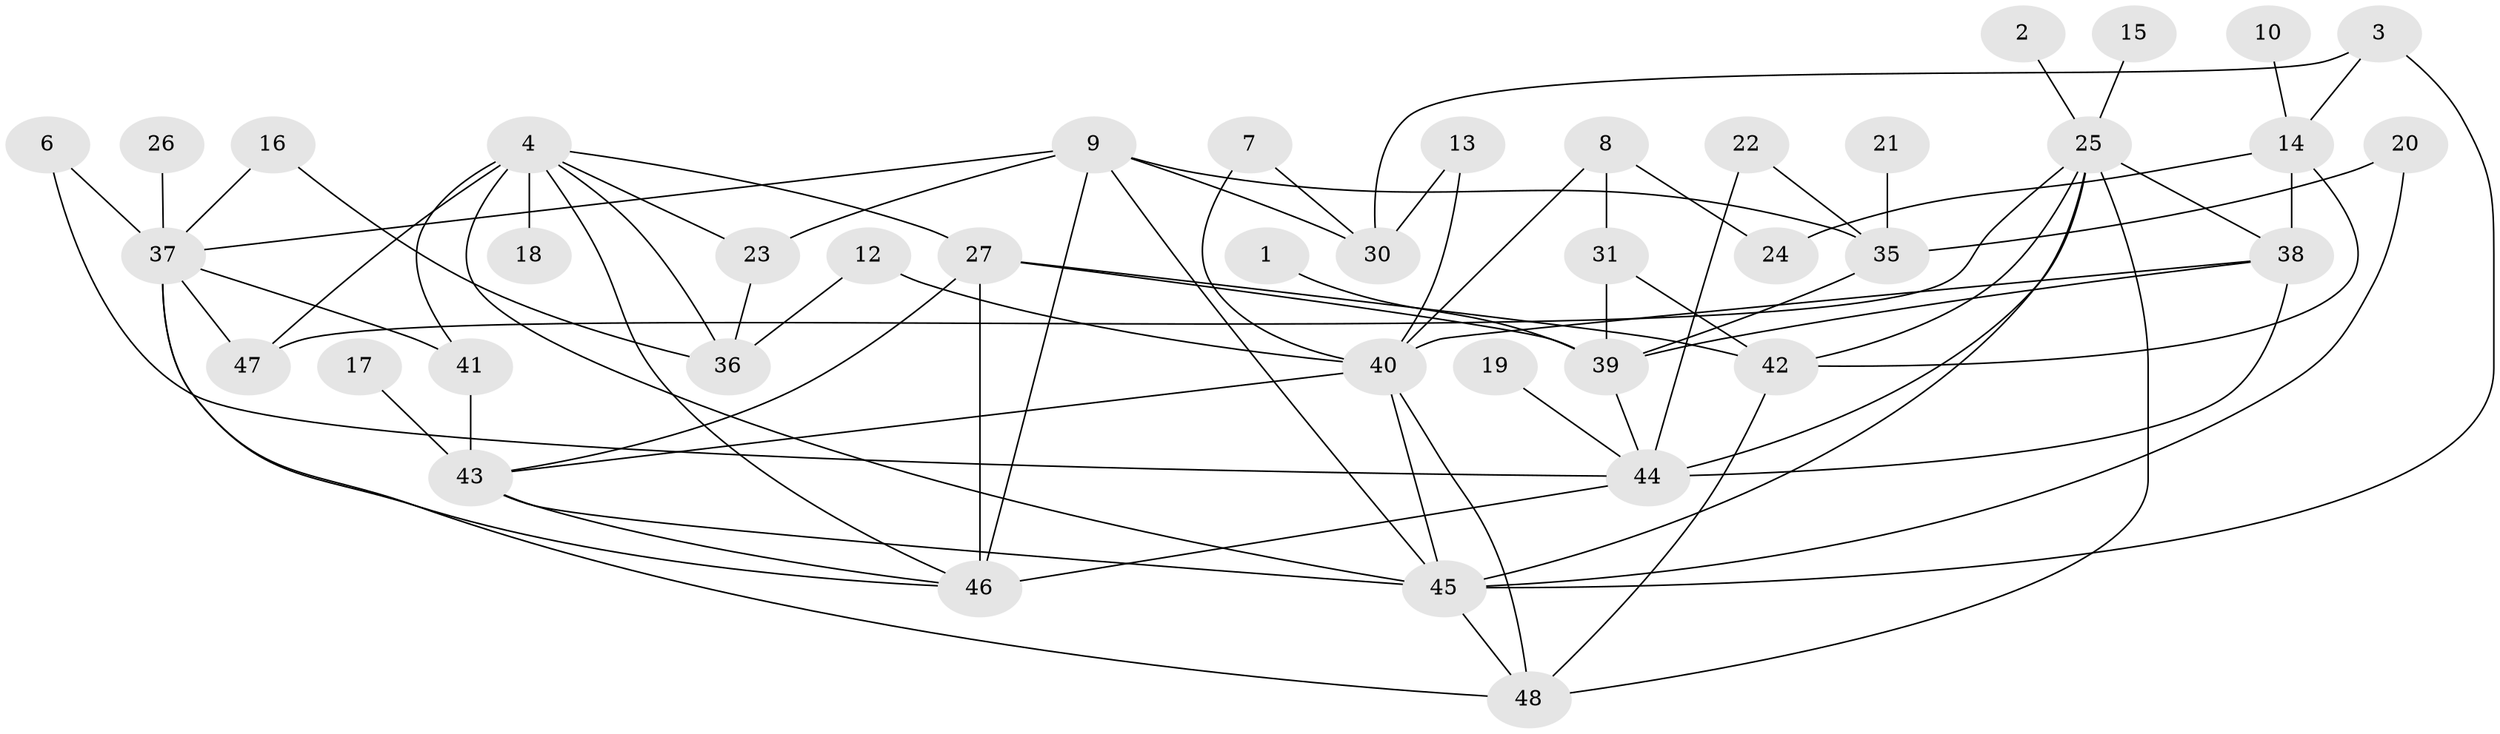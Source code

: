 // original degree distribution, {1: 0.15789473684210525, 8: 0.010526315789473684, 2: 0.24210526315789474, 5: 0.08421052631578947, 4: 0.21052631578947367, 3: 0.18947368421052632, 0: 0.07368421052631578, 7: 0.010526315789473684, 6: 0.021052631578947368}
// Generated by graph-tools (version 1.1) at 2025/25/03/09/25 03:25:15]
// undirected, 41 vertices, 76 edges
graph export_dot {
graph [start="1"]
  node [color=gray90,style=filled];
  1;
  2;
  3;
  4;
  6;
  7;
  8;
  9;
  10;
  12;
  13;
  14;
  15;
  16;
  17;
  18;
  19;
  20;
  21;
  22;
  23;
  24;
  25;
  26;
  27;
  30;
  31;
  35;
  36;
  37;
  38;
  39;
  40;
  41;
  42;
  43;
  44;
  45;
  46;
  47;
  48;
  1 -- 39 [weight=1.0];
  2 -- 25 [weight=1.0];
  3 -- 14 [weight=1.0];
  3 -- 30 [weight=1.0];
  3 -- 45 [weight=1.0];
  4 -- 18 [weight=1.0];
  4 -- 23 [weight=1.0];
  4 -- 27 [weight=1.0];
  4 -- 36 [weight=1.0];
  4 -- 41 [weight=1.0];
  4 -- 45 [weight=2.0];
  4 -- 46 [weight=1.0];
  4 -- 47 [weight=1.0];
  6 -- 37 [weight=1.0];
  6 -- 44 [weight=1.0];
  7 -- 30 [weight=1.0];
  7 -- 40 [weight=1.0];
  8 -- 24 [weight=1.0];
  8 -- 31 [weight=1.0];
  8 -- 40 [weight=1.0];
  9 -- 23 [weight=1.0];
  9 -- 30 [weight=1.0];
  9 -- 35 [weight=1.0];
  9 -- 37 [weight=1.0];
  9 -- 45 [weight=1.0];
  9 -- 46 [weight=1.0];
  10 -- 14 [weight=1.0];
  12 -- 36 [weight=1.0];
  12 -- 40 [weight=2.0];
  13 -- 30 [weight=1.0];
  13 -- 40 [weight=1.0];
  14 -- 24 [weight=1.0];
  14 -- 38 [weight=1.0];
  14 -- 42 [weight=1.0];
  15 -- 25 [weight=1.0];
  16 -- 36 [weight=1.0];
  16 -- 37 [weight=1.0];
  17 -- 43 [weight=1.0];
  19 -- 44 [weight=1.0];
  20 -- 35 [weight=1.0];
  20 -- 45 [weight=1.0];
  21 -- 35 [weight=1.0];
  22 -- 35 [weight=1.0];
  22 -- 44 [weight=1.0];
  23 -- 36 [weight=1.0];
  25 -- 38 [weight=1.0];
  25 -- 42 [weight=1.0];
  25 -- 44 [weight=2.0];
  25 -- 45 [weight=3.0];
  25 -- 47 [weight=1.0];
  25 -- 48 [weight=1.0];
  26 -- 37 [weight=2.0];
  27 -- 39 [weight=1.0];
  27 -- 42 [weight=1.0];
  27 -- 43 [weight=1.0];
  27 -- 46 [weight=2.0];
  31 -- 39 [weight=1.0];
  31 -- 42 [weight=1.0];
  35 -- 39 [weight=1.0];
  37 -- 41 [weight=1.0];
  37 -- 46 [weight=1.0];
  37 -- 47 [weight=1.0];
  37 -- 48 [weight=1.0];
  38 -- 39 [weight=1.0];
  38 -- 40 [weight=1.0];
  38 -- 44 [weight=1.0];
  39 -- 44 [weight=1.0];
  40 -- 43 [weight=1.0];
  40 -- 45 [weight=1.0];
  40 -- 48 [weight=1.0];
  41 -- 43 [weight=1.0];
  42 -- 48 [weight=1.0];
  43 -- 45 [weight=1.0];
  43 -- 46 [weight=1.0];
  44 -- 46 [weight=1.0];
  45 -- 48 [weight=1.0];
}
